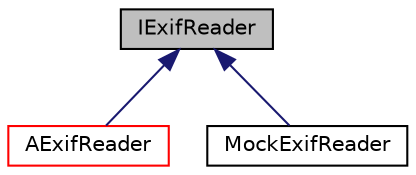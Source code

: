 digraph "IExifReader"
{
 // LATEX_PDF_SIZE
  edge [fontname="Helvetica",fontsize="10",labelfontname="Helvetica",labelfontsize="10"];
  node [fontname="Helvetica",fontsize="10",shape=record];
  Node1 [label="IExifReader",height=0.2,width=0.4,color="black", fillcolor="grey75", style="filled", fontcolor="black",tooltip=" "];
  Node1 -> Node2 [dir="back",color="midnightblue",fontsize="10",style="solid",fontname="Helvetica"];
  Node2 [label="AExifReader",height=0.2,width=0.4,color="red", fillcolor="white", style="filled",URL="$class_a_exif_reader.html",tooltip=" "];
  Node1 -> Node5 [dir="back",color="midnightblue",fontsize="10",style="solid",fontname="Helvetica"];
  Node5 [label="MockExifReader",height=0.2,width=0.4,color="black", fillcolor="white", style="filled",URL="$struct_mock_exif_reader.html",tooltip=" "];
}
